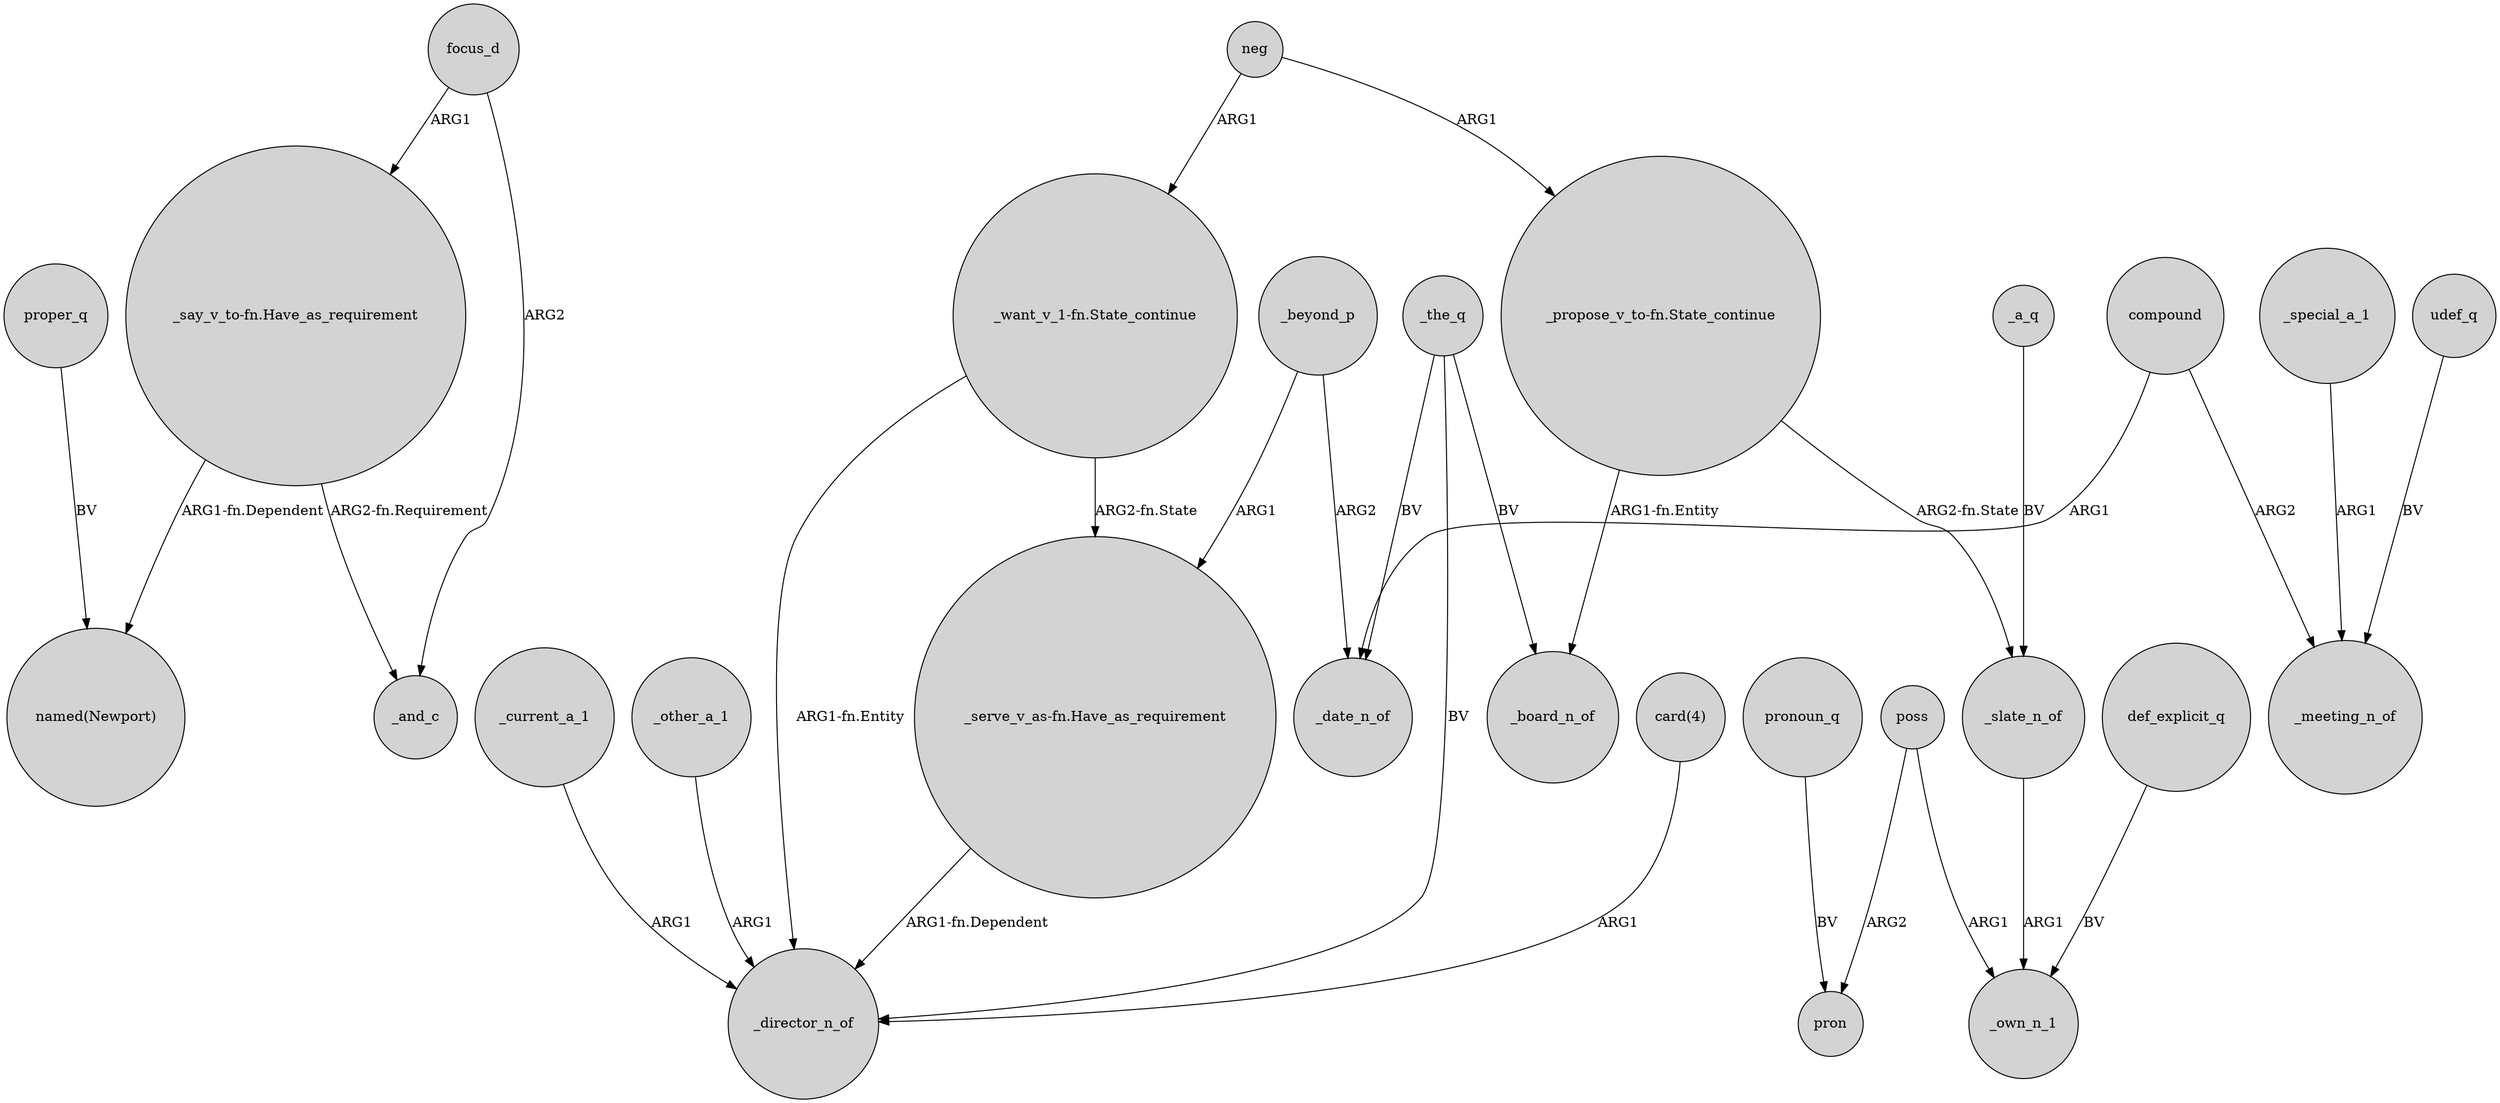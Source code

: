 digraph {
	node [shape=circle style=filled]
	proper_q -> "named(Newport)" [label=BV]
	compound -> _date_n_of [label=ARG1]
	_the_q -> _director_n_of [label=BV]
	focus_d -> "_say_v_to-fn.Have_as_requirement" [label=ARG1]
	"_want_v_1-fn.State_continue" -> _director_n_of [label="ARG1-fn.Entity"]
	"_propose_v_to-fn.State_continue" -> _slate_n_of [label="ARG2-fn.State"]
	"card(4)" -> _director_n_of [label=ARG1]
	_a_q -> _slate_n_of [label=BV]
	_the_q -> _board_n_of [label=BV]
	poss -> _own_n_1 [label=ARG1]
	pronoun_q -> pron [label=BV]
	poss -> pron [label=ARG2]
	neg -> "_propose_v_to-fn.State_continue" [label=ARG1]
	udef_q -> _meeting_n_of [label=BV]
	_beyond_p -> "_serve_v_as-fn.Have_as_requirement" [label=ARG1]
	_the_q -> _date_n_of [label=BV]
	"_say_v_to-fn.Have_as_requirement" -> _and_c [label="ARG2-fn.Requirement"]
	_beyond_p -> _date_n_of [label=ARG2]
	def_explicit_q -> _own_n_1 [label=BV]
	"_say_v_to-fn.Have_as_requirement" -> "named(Newport)" [label="ARG1-fn.Dependent"]
	compound -> _meeting_n_of [label=ARG2]
	_special_a_1 -> _meeting_n_of [label=ARG1]
	_current_a_1 -> _director_n_of [label=ARG1]
	neg -> "_want_v_1-fn.State_continue" [label=ARG1]
	"_serve_v_as-fn.Have_as_requirement" -> _director_n_of [label="ARG1-fn.Dependent"]
	_slate_n_of -> _own_n_1 [label=ARG1]
	"_want_v_1-fn.State_continue" -> "_serve_v_as-fn.Have_as_requirement" [label="ARG2-fn.State"]
	_other_a_1 -> _director_n_of [label=ARG1]
	"_propose_v_to-fn.State_continue" -> _board_n_of [label="ARG1-fn.Entity"]
	focus_d -> _and_c [label=ARG2]
}
